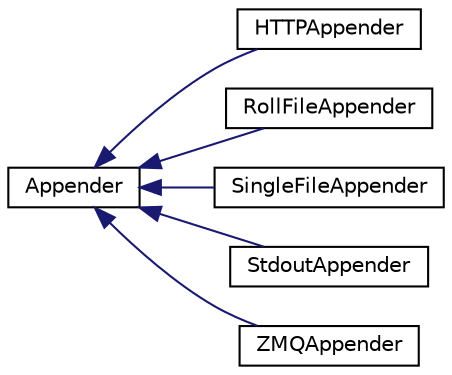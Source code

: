 digraph "Graphical Class Hierarchy"
{
  edge [fontname="Helvetica",fontsize="10",labelfontname="Helvetica",labelfontsize="10"];
  node [fontname="Helvetica",fontsize="10",shape=record];
  rankdir="LR";
  Node0 [label="Appender",height=0.2,width=0.4,color="black", fillcolor="white", style="filled",URL="$classAppender.html",tooltip="\输出器的虚基类 "];
  Node0 -> Node1 [dir="back",color="midnightblue",fontsize="10",style="solid",fontname="Helvetica"];
  Node1 [label="HTTPAppender",height=0.2,width=0.4,color="black", fillcolor="white", style="filled",URL="$classHTTPAppender.html"];
  Node0 -> Node2 [dir="back",color="midnightblue",fontsize="10",style="solid",fontname="Helvetica"];
  Node2 [label="RollFileAppender",height=0.2,width=0.4,color="black", fillcolor="white", style="filled",URL="$classRollFileAppender.html",tooltip="滚动输出到文件 "];
  Node0 -> Node3 [dir="back",color="midnightblue",fontsize="10",style="solid",fontname="Helvetica"];
  Node3 [label="SingleFileAppender",height=0.2,width=0.4,color="black", fillcolor="white", style="filled",URL="$classSingleFileAppender.html",tooltip="输出到指定文件 "];
  Node0 -> Node4 [dir="back",color="midnightblue",fontsize="10",style="solid",fontname="Helvetica"];
  Node4 [label="StdoutAppender",height=0.2,width=0.4,color="black", fillcolor="white", style="filled",URL="$classStdoutAppender.html",tooltip="StdoutAppender输出到控制台 "];
  Node0 -> Node5 [dir="back",color="midnightblue",fontsize="10",style="solid",fontname="Helvetica"];
  Node5 [label="ZMQAppender",height=0.2,width=0.4,color="black", fillcolor="white", style="filled",URL="$classZMQAppender.html"];
}
